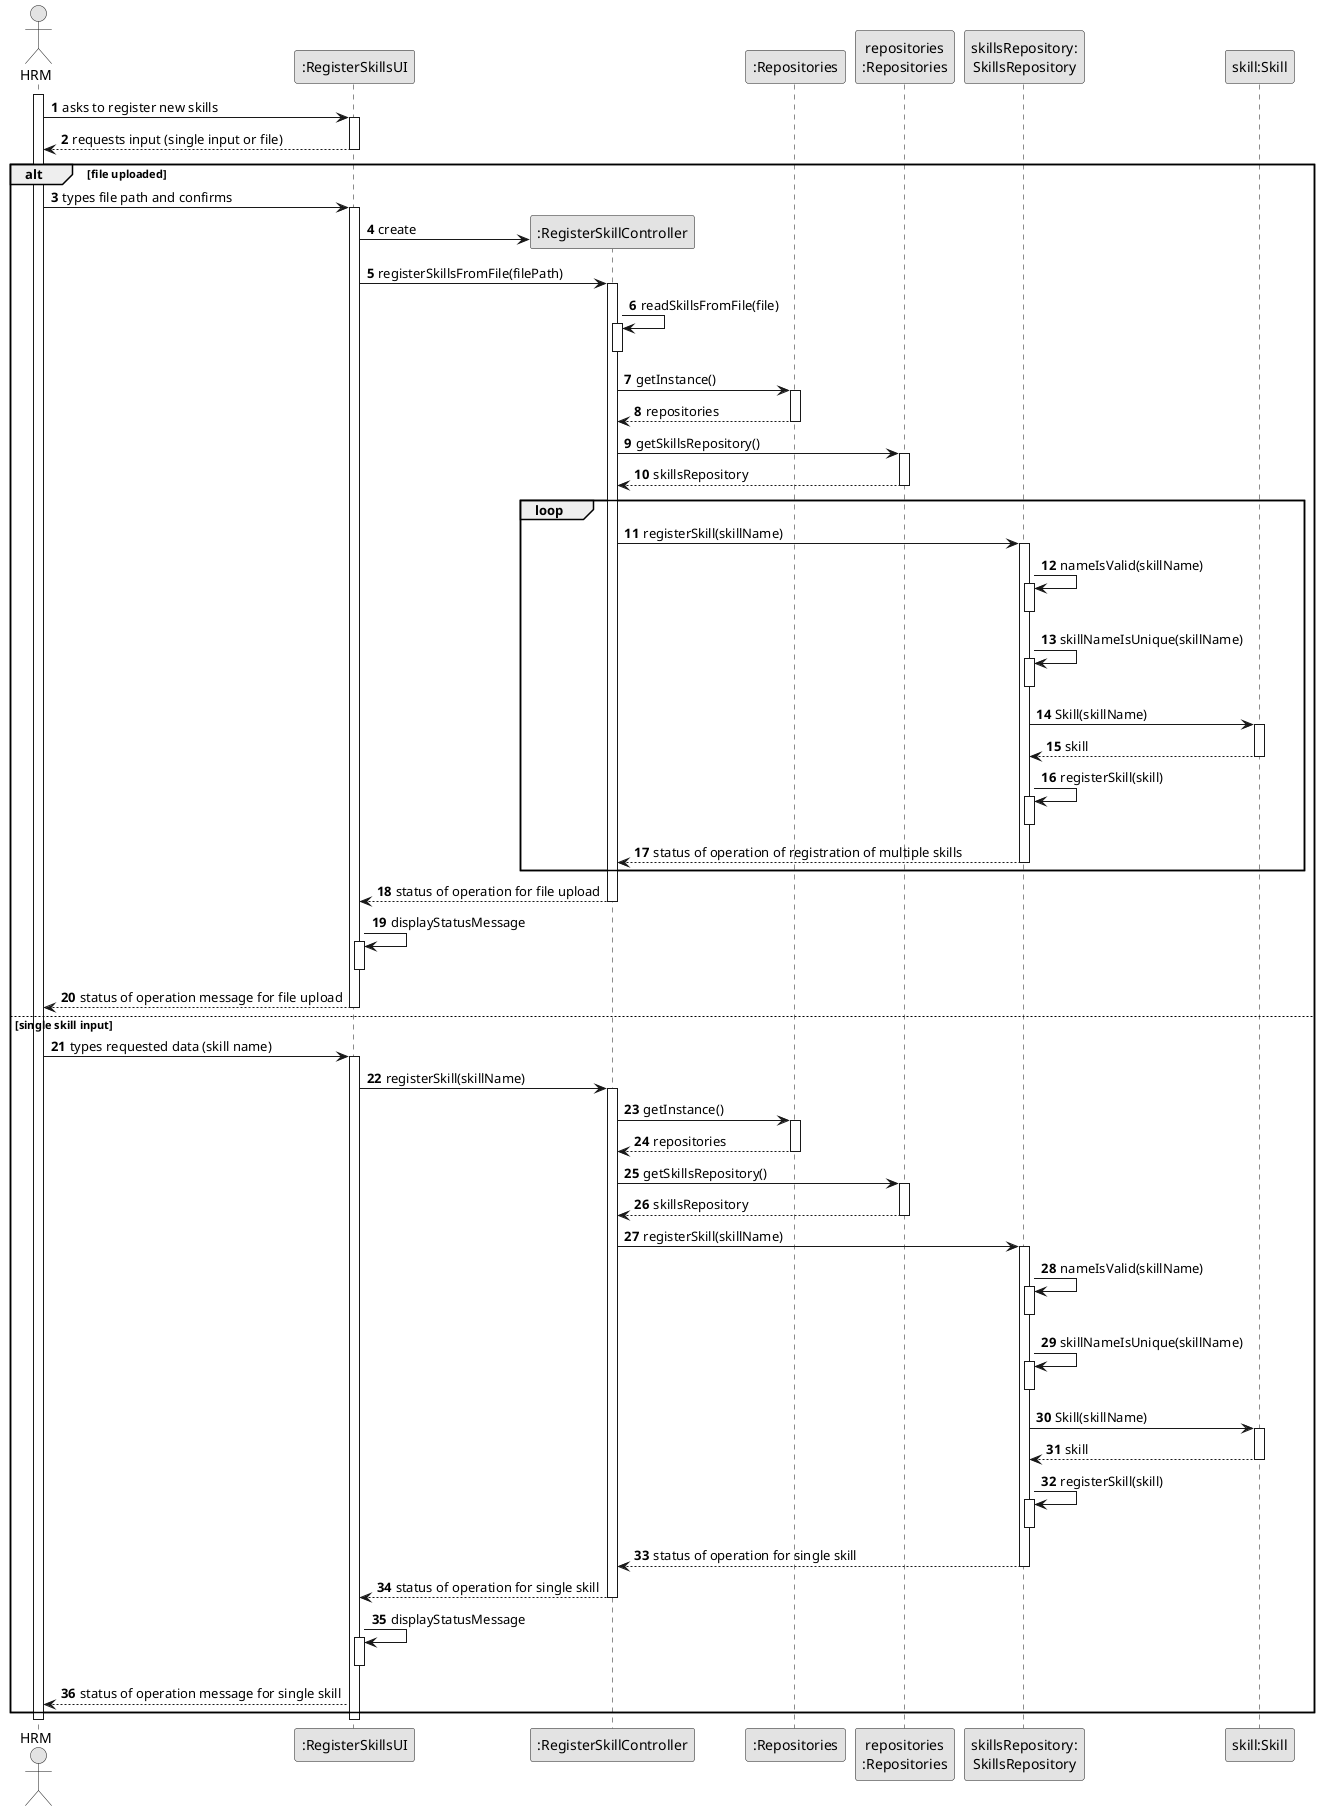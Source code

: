 @startuml
skinparam monochrome true
skinparam packageStyle rectangle
skinparam shadowing false

autonumber

'hide footbox
actor "HRM" as ADM
participant ":RegisterSkillsUI" as UI
participant ":RegisterSkillController" as CTRL
participant ":Repositories" as RepositorySingleton
participant "repositories\n:Repositories" as PLAT
participant "skillsRepository:\nSkillsRepository" as skillsRepository
participant "skill:Skill" as skill


activate ADM

ADM -> UI : asks to register new skills
activate UI
UI --> ADM : requests input (single input or file)
deactivate UI



    ' Branch for handling file upload
alt file uploaded



ADM -> UI : types file path and confirms
activate UI

UI -> CTRL** : create
UI -> CTRL : registerSkillsFromFile(filePath)
activate CTRL

CTRL -> CTRL : readSkillsFromFile(file)
activate CTRL
deactivate CTRL

CTRL -> RepositorySingleton : getInstance()
activate RepositorySingleton

RepositorySingleton --> CTRL: repositories
deactivate RepositorySingleton

CTRL -> PLAT : getSkillsRepository()
activate PLAT

PLAT --> CTRL: skillsRepository
deactivate PLAT

loop

CTRL -> skillsRepository : registerSkill(skillName)
activate skillsRepository

skillsRepository -> skillsRepository : nameIsValid(skillName)
activate skillsRepository
deactivate skillsRepository
skillsRepository -> skillsRepository : skillNameIsUnique(skillName)
activate skillsRepository
deactivate skillsRepository
"skillsRepository" -> skill : Skill(skillName)
activate skill
"skillsRepository" <-- skill : skill
deactivate skill
skillsRepository -> skillsRepository : registerSkill(skill)
activate skillsRepository
deactivate skillsRepository

skillsRepository --> CTRL : status of operation of registration of multiple skills
deactivate skillsRepository

end

CTRL --> UI : status of operation for file upload
deactivate CTRL
UI -> UI : displayStatusMessage
activate UI
deactivate UI

UI --> ADM : status of operation message for file upload
deactivate UI
else single skill input

ADM -> UI : types requested data (skill name)
activate UI


UI -> CTRL : registerSkill(skillName)


activate CTRL

CTRL -> RepositorySingleton : getInstance()
activate RepositorySingleton

RepositorySingleton --> CTRL: repositories
deactivate RepositorySingleton

CTRL -> PLAT : getSkillsRepository()
activate PLAT

PLAT --> CTRL: skillsRepository
deactivate PLAT

CTRL -> skillsRepository : registerSkill(skillName)
activate skillsRepository

skillsRepository -> skillsRepository : nameIsValid(skillName)
activate skillsRepository
deactivate skillsRepository
skillsRepository -> skillsRepository : skillNameIsUnique(skillName)
activate skillsRepository
deactivate skillsRepository
"skillsRepository" -> skill : Skill(skillName)
activate skill
"skillsRepository" <-- skill : skill
deactivate skill
skillsRepository -> skillsRepository : registerSkill(skill)
activate skillsRepository
deactivate skillsRepository
skillsRepository --> CTRL : status of operation for single skill
deactivate skillsRepository

CTRL --> UI : status of operation for single skill
deactivate CTRL

UI -> UI : displayStatusMessage
activate UI
deactivate UI

UI --> ADM : status of operation message for single skill
end

deactivate UI

deactivate ADM

@enduml
